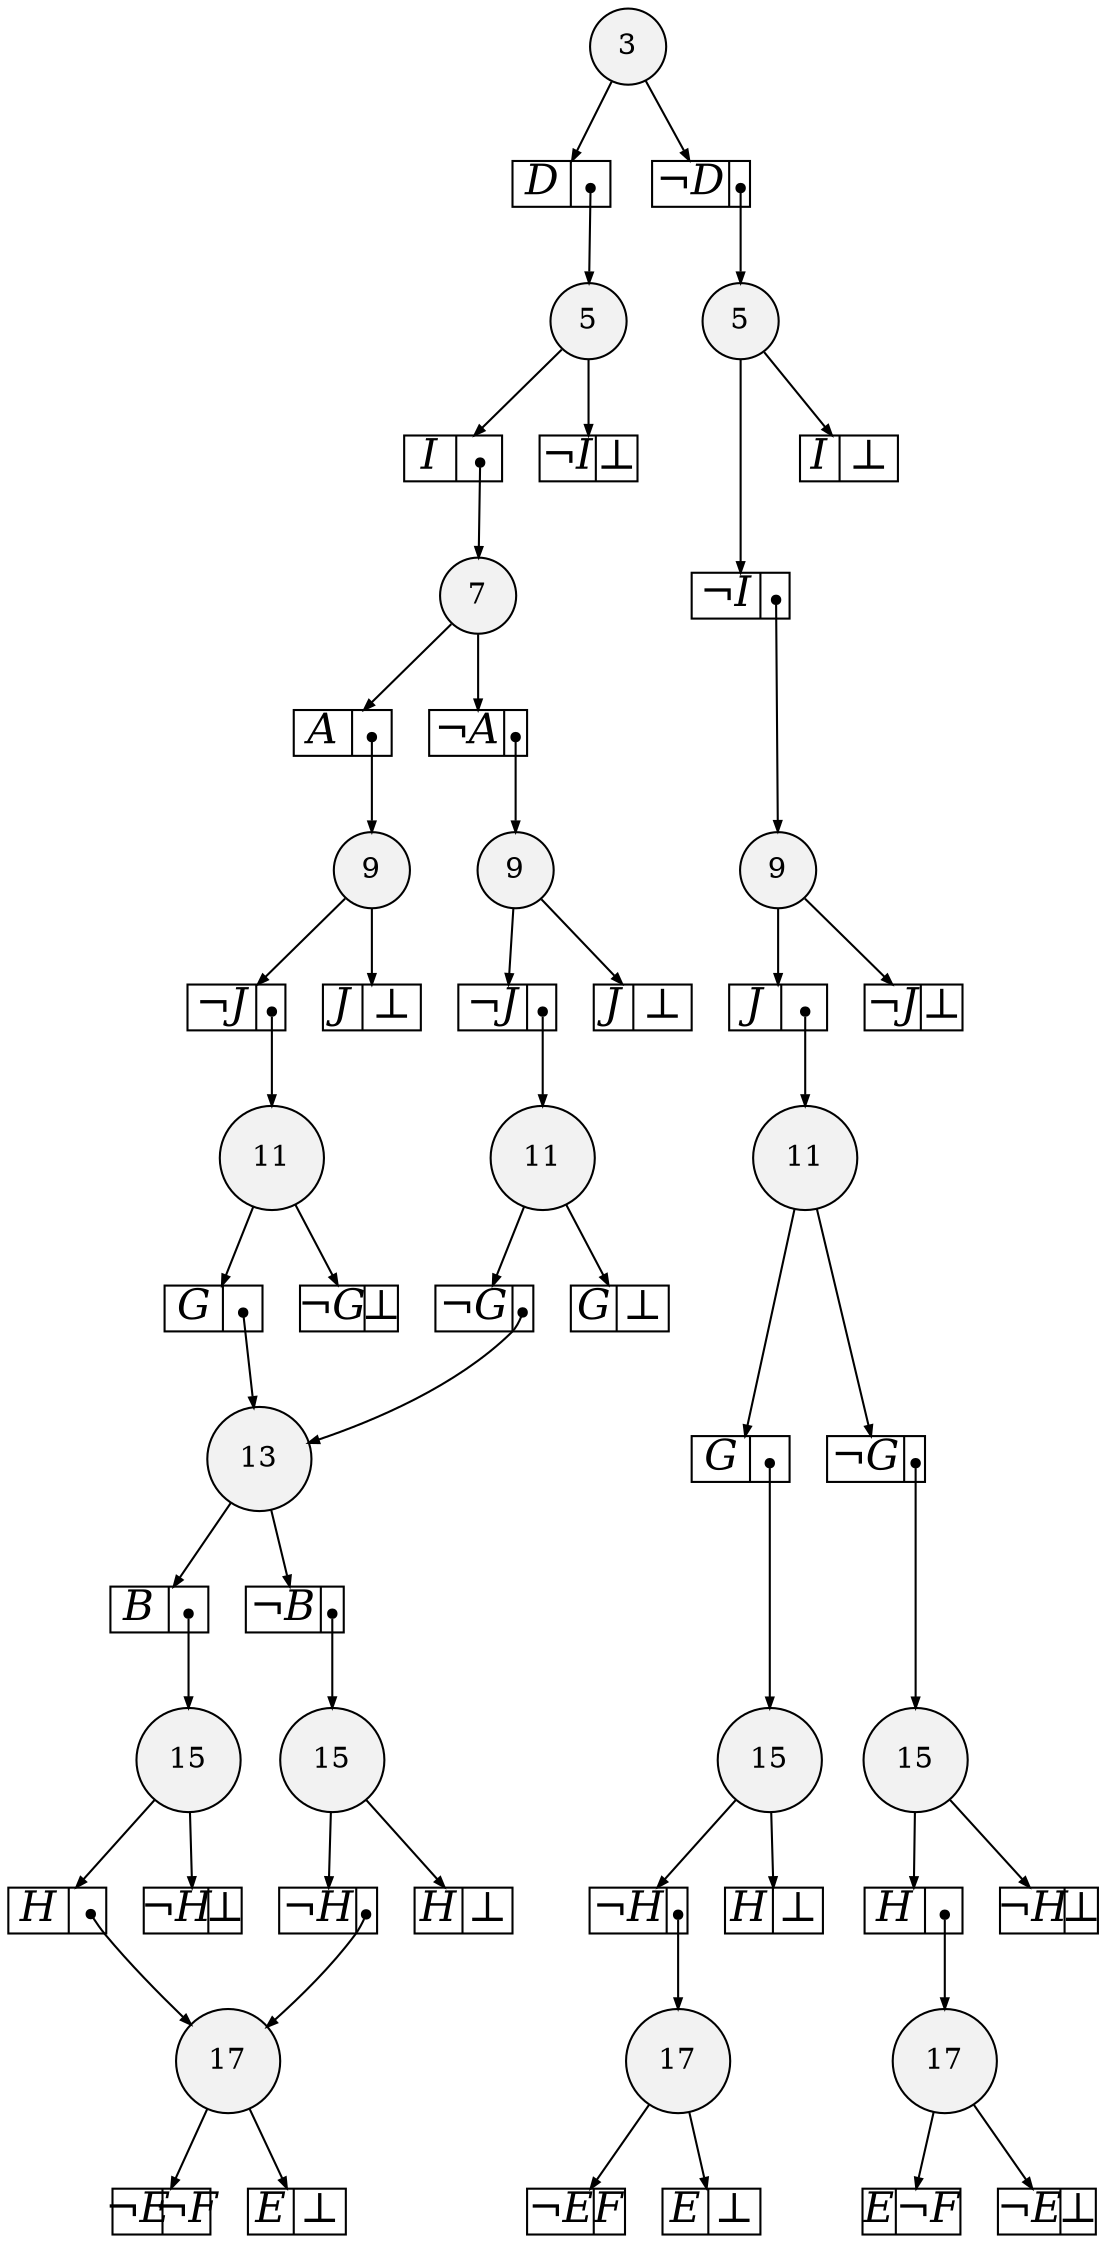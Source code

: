 
digraph sdd {

overlap=false

{rank=same; n1307 n1308 n1309 }
{rank=same; n1259 n882 n1329 n1328 }
{rank=same; n1260 }
{rank=same; n1616 n1466 n1465 }
{rank=same; n1617 n1380 n1382 }
{rank=same; n1618 }
{rank=same; n1619 n1594 }
{rank=same; n1620 }

n1307 [label= "17",style=filled,fillcolor=gray95,shape=circle,height=.25,width=.25]; 
n1307e0
      [label= "<L>&not;E|<R>&not;F",
      shape=record,
      fontsize=20,
      fontname="Times-Italic",
      fillcolor=white,
      style=filled,
      fixedsize=true,
      height=.30, 
      width=.65];

n1307->n1307e0 [arrowsize=.50];
n1307e1
      [label= "<L>E|<R>&#8869;",
      shape=record,
      fontsize=20,
      fontname="Times-Italic",
      fillcolor=white,
      style=filled,
      fixedsize=true,
      height=.30, 
      width=.65];

n1307->n1307e1 [arrowsize=.50];
n1308 [label= "17",style=filled,fillcolor=gray95,shape=circle,height=.25,width=.25]; 
n1308e0
      [label= "<L>&not;E|<R>F",
      shape=record,
      fontsize=20,
      fontname="Times-Italic",
      fillcolor=white,
      style=filled,
      fixedsize=true,
      height=.30, 
      width=.65];

n1308->n1308e0 [arrowsize=.50];
n1308e1
      [label= "<L>E|<R>&#8869;",
      shape=record,
      fontsize=20,
      fontname="Times-Italic",
      fillcolor=white,
      style=filled,
      fixedsize=true,
      height=.30, 
      width=.65];

n1308->n1308e1 [arrowsize=.50];
n1309 [label= "17",style=filled,fillcolor=gray95,shape=circle,height=.25,width=.25]; 
n1309e0
      [label= "<L>E|<R>&not;F",
      shape=record,
      fontsize=20,
      fontname="Times-Italic",
      fillcolor=white,
      style=filled,
      fixedsize=true,
      height=.30, 
      width=.65];

n1309->n1309e0 [arrowsize=.50];
n1309e1
      [label= "<L>&not;E|<R>&#8869;",
      shape=record,
      fontsize=20,
      fontname="Times-Italic",
      fillcolor=white,
      style=filled,
      fixedsize=true,
      height=.30, 
      width=.65];

n1309->n1309e1 [arrowsize=.50];
n1259 [label= "15",style=filled,fillcolor=gray95,shape=circle,height=.25,width=.25]; 
n1259e0
      [label= "<L>H|<R>",
      shape=record,
      fontsize=20,
      fontname="Times-Italic",
      fillcolor=white,
      style=filled,
      fixedsize=true,
      height=.30, 
      width=.65];

n1259->n1259e0 [arrowsize=.50];
n1259e0:R:c->n1307 [arrowsize=.50,tailclip=false,arrowtail=dot,dir=both];
n1259e1
      [label= "<L>&not;H|<R>&#8869;",
      shape=record,
      fontsize=20,
      fontname="Times-Italic",
      fillcolor=white,
      style=filled,
      fixedsize=true,
      height=.30, 
      width=.65];

n1259->n1259e1 [arrowsize=.50];
n882 [label= "15",style=filled,fillcolor=gray95,shape=circle,height=.25,width=.25]; 
n882e0
      [label= "<L>&not;H|<R>",
      shape=record,
      fontsize=20,
      fontname="Times-Italic",
      fillcolor=white,
      style=filled,
      fixedsize=true,
      height=.30, 
      width=.65];

n882->n882e0 [arrowsize=.50];
n882e0:R:c->n1307 [arrowsize=.50,tailclip=false,arrowtail=dot,dir=both];
n882e1
      [label= "<L>H|<R>&#8869;",
      shape=record,
      fontsize=20,
      fontname="Times-Italic",
      fillcolor=white,
      style=filled,
      fixedsize=true,
      height=.30, 
      width=.65];

n882->n882e1 [arrowsize=.50];
n1329 [label= "15",style=filled,fillcolor=gray95,shape=circle,height=.25,width=.25]; 
n1329e0
      [label= "<L>&not;H|<R>",
      shape=record,
      fontsize=20,
      fontname="Times-Italic",
      fillcolor=white,
      style=filled,
      fixedsize=true,
      height=.30, 
      width=.65];

n1329->n1329e0 [arrowsize=.50];
n1329e0:R:c->n1308 [arrowsize=.50,tailclip=false,arrowtail=dot,dir=both];
n1329e1
      [label= "<L>H|<R>&#8869;",
      shape=record,
      fontsize=20,
      fontname="Times-Italic",
      fillcolor=white,
      style=filled,
      fixedsize=true,
      height=.30, 
      width=.65];

n1329->n1329e1 [arrowsize=.50];
n1328 [label= "15",style=filled,fillcolor=gray95,shape=circle,height=.25,width=.25]; 
n1328e0
      [label= "<L>H|<R>",
      shape=record,
      fontsize=20,
      fontname="Times-Italic",
      fillcolor=white,
      style=filled,
      fixedsize=true,
      height=.30, 
      width=.65];

n1328->n1328e0 [arrowsize=.50];
n1328e0:R:c->n1309 [arrowsize=.50,tailclip=false,arrowtail=dot,dir=both];
n1328e1
      [label= "<L>&not;H|<R>&#8869;",
      shape=record,
      fontsize=20,
      fontname="Times-Italic",
      fillcolor=white,
      style=filled,
      fixedsize=true,
      height=.30, 
      width=.65];

n1328->n1328e1 [arrowsize=.50];
n1260 [label= "13",style=filled,fillcolor=gray95,shape=circle,height=.25,width=.25]; 
n1260e0
      [label= "<L>B|<R>",
      shape=record,
      fontsize=20,
      fontname="Times-Italic",
      fillcolor=white,
      style=filled,
      fixedsize=true,
      height=.30, 
      width=.65];

n1260->n1260e0 [arrowsize=.50];
n1260e0:R:c->n1259 [arrowsize=.50,tailclip=false,arrowtail=dot,dir=both];
n1260e1
      [label= "<L>&not;B|<R>",
      shape=record,
      fontsize=20,
      fontname="Times-Italic",
      fillcolor=white,
      style=filled,
      fixedsize=true,
      height=.30, 
      width=.65];

n1260->n1260e1 [arrowsize=.50];
n1260e1:R:c->n882 [arrowsize=.50,tailclip=false,arrowtail=dot,dir=both];
n1616 [label= "11",style=filled,fillcolor=gray95,shape=circle,height=.25,width=.25]; 
n1616e0
      [label= "<L>G|<R>",
      shape=record,
      fontsize=20,
      fontname="Times-Italic",
      fillcolor=white,
      style=filled,
      fixedsize=true,
      height=.30, 
      width=.65];

n1616->n1616e0 [arrowsize=.50];
n1616e0:R:c->n1260 [arrowsize=.50,tailclip=false,arrowtail=dot,dir=both];
n1616e1
      [label= "<L>&not;G|<R>&#8869;",
      shape=record,
      fontsize=20,
      fontname="Times-Italic",
      fillcolor=white,
      style=filled,
      fixedsize=true,
      height=.30, 
      width=.65];

n1616->n1616e1 [arrowsize=.50];
n1466 [label= "11",style=filled,fillcolor=gray95,shape=circle,height=.25,width=.25]; 
n1466e0
      [label= "<L>&not;G|<R>",
      shape=record,
      fontsize=20,
      fontname="Times-Italic",
      fillcolor=white,
      style=filled,
      fixedsize=true,
      height=.30, 
      width=.65];

n1466->n1466e0 [arrowsize=.50];
n1466e0:R:c->n1260 [arrowsize=.50,tailclip=false,arrowtail=dot,dir=both];
n1466e1
      [label= "<L>G|<R>&#8869;",
      shape=record,
      fontsize=20,
      fontname="Times-Italic",
      fillcolor=white,
      style=filled,
      fixedsize=true,
      height=.30, 
      width=.65];

n1466->n1466e1 [arrowsize=.50];
n1465 [label= "11",style=filled,fillcolor=gray95,shape=circle,height=.25,width=.25]; 
n1465e0
      [label= "<L>G|<R>",
      shape=record,
      fontsize=20,
      fontname="Times-Italic",
      fillcolor=white,
      style=filled,
      fixedsize=true,
      height=.30, 
      width=.65];

n1465->n1465e0 [arrowsize=.50];
n1465e0:R:c->n1329 [arrowsize=.50,tailclip=false,arrowtail=dot,dir=both];
n1465e1
      [label= "<L>&not;G|<R>",
      shape=record,
      fontsize=20,
      fontname="Times-Italic",
      fillcolor=white,
      style=filled,
      fixedsize=true,
      height=.30, 
      width=.65];

n1465->n1465e1 [arrowsize=.50];
n1465e1:R:c->n1328 [arrowsize=.50,tailclip=false,arrowtail=dot,dir=both];
n1617 [label= "9",style=filled,fillcolor=gray95,shape=circle,height=.25,width=.25]; 
n1617e0
      [label= "<L>&not;J|<R>",
      shape=record,
      fontsize=20,
      fontname="Times-Italic",
      fillcolor=white,
      style=filled,
      fixedsize=true,
      height=.30, 
      width=.65];

n1617->n1617e0 [arrowsize=.50];
n1617e0:R:c->n1616 [arrowsize=.50,tailclip=false,arrowtail=dot,dir=both];
n1617e1
      [label= "<L>J|<R>&#8869;",
      shape=record,
      fontsize=20,
      fontname="Times-Italic",
      fillcolor=white,
      style=filled,
      fixedsize=true,
      height=.30, 
      width=.65];

n1617->n1617e1 [arrowsize=.50];
n1380 [label= "9",style=filled,fillcolor=gray95,shape=circle,height=.25,width=.25]; 
n1380e0
      [label= "<L>&not;J|<R>",
      shape=record,
      fontsize=20,
      fontname="Times-Italic",
      fillcolor=white,
      style=filled,
      fixedsize=true,
      height=.30, 
      width=.65];

n1380->n1380e0 [arrowsize=.50];
n1380e0:R:c->n1466 [arrowsize=.50,tailclip=false,arrowtail=dot,dir=both];
n1380e1
      [label= "<L>J|<R>&#8869;",
      shape=record,
      fontsize=20,
      fontname="Times-Italic",
      fillcolor=white,
      style=filled,
      fixedsize=true,
      height=.30, 
      width=.65];

n1380->n1380e1 [arrowsize=.50];
n1382 [label= "9",style=filled,fillcolor=gray95,shape=circle,height=.25,width=.25]; 
n1382e0
      [label= "<L>J|<R>",
      shape=record,
      fontsize=20,
      fontname="Times-Italic",
      fillcolor=white,
      style=filled,
      fixedsize=true,
      height=.30, 
      width=.65];

n1382->n1382e0 [arrowsize=.50];
n1382e0:R:c->n1465 [arrowsize=.50,tailclip=false,arrowtail=dot,dir=both];
n1382e1
      [label= "<L>&not;J|<R>&#8869;",
      shape=record,
      fontsize=20,
      fontname="Times-Italic",
      fillcolor=white,
      style=filled,
      fixedsize=true,
      height=.30, 
      width=.65];

n1382->n1382e1 [arrowsize=.50];
n1618 [label= "7",style=filled,fillcolor=gray95,shape=circle,height=.25,width=.25]; 
n1618e0
      [label= "<L>A|<R>",
      shape=record,
      fontsize=20,
      fontname="Times-Italic",
      fillcolor=white,
      style=filled,
      fixedsize=true,
      height=.30, 
      width=.65];

n1618->n1618e0 [arrowsize=.50];
n1618e0:R:c->n1617 [arrowsize=.50,tailclip=false,arrowtail=dot,dir=both];
n1618e1
      [label= "<L>&not;A|<R>",
      shape=record,
      fontsize=20,
      fontname="Times-Italic",
      fillcolor=white,
      style=filled,
      fixedsize=true,
      height=.30, 
      width=.65];

n1618->n1618e1 [arrowsize=.50];
n1618e1:R:c->n1380 [arrowsize=.50,tailclip=false,arrowtail=dot,dir=both];
n1619 [label= "5",style=filled,fillcolor=gray95,shape=circle,height=.25,width=.25]; 
n1619e0
      [label= "<L>I|<R>",
      shape=record,
      fontsize=20,
      fontname="Times-Italic",
      fillcolor=white,
      style=filled,
      fixedsize=true,
      height=.30, 
      width=.65];

n1619->n1619e0 [arrowsize=.50];
n1619e0:R:c->n1618 [arrowsize=.50,tailclip=false,arrowtail=dot,dir=both];
n1619e1
      [label= "<L>&not;I|<R>&#8869;",
      shape=record,
      fontsize=20,
      fontname="Times-Italic",
      fillcolor=white,
      style=filled,
      fixedsize=true,
      height=.30, 
      width=.65];

n1619->n1619e1 [arrowsize=.50];
n1594 [label= "5",style=filled,fillcolor=gray95,shape=circle,height=.25,width=.25]; 
n1594e0
      [label= "<L>&not;I|<R>",
      shape=record,
      fontsize=20,
      fontname="Times-Italic",
      fillcolor=white,
      style=filled,
      fixedsize=true,
      height=.30, 
      width=.65];

n1594->n1594e0 [arrowsize=.50];
n1594e0:R:c->n1382 [arrowsize=.50,tailclip=false,arrowtail=dot,dir=both];
n1594e1
      [label= "<L>I|<R>&#8869;",
      shape=record,
      fontsize=20,
      fontname="Times-Italic",
      fillcolor=white,
      style=filled,
      fixedsize=true,
      height=.30, 
      width=.65];

n1594->n1594e1 [arrowsize=.50];
n1620 [label= "3",style=filled,fillcolor=gray95,shape=circle,height=.25,width=.25]; 
n1620e0
      [label= "<L>D|<R>",
      shape=record,
      fontsize=20,
      fontname="Times-Italic",
      fillcolor=white,
      style=filled,
      fixedsize=true,
      height=.30, 
      width=.65];

n1620->n1620e0 [arrowsize=.50];
n1620e0:R:c->n1619 [arrowsize=.50,tailclip=false,arrowtail=dot,dir=both];
n1620e1
      [label= "<L>&not;D|<R>",
      shape=record,
      fontsize=20,
      fontname="Times-Italic",
      fillcolor=white,
      style=filled,
      fixedsize=true,
      height=.30, 
      width=.65];

n1620->n1620e1 [arrowsize=.50];
n1620e1:R:c->n1594 [arrowsize=.50,tailclip=false,arrowtail=dot,dir=both];


}